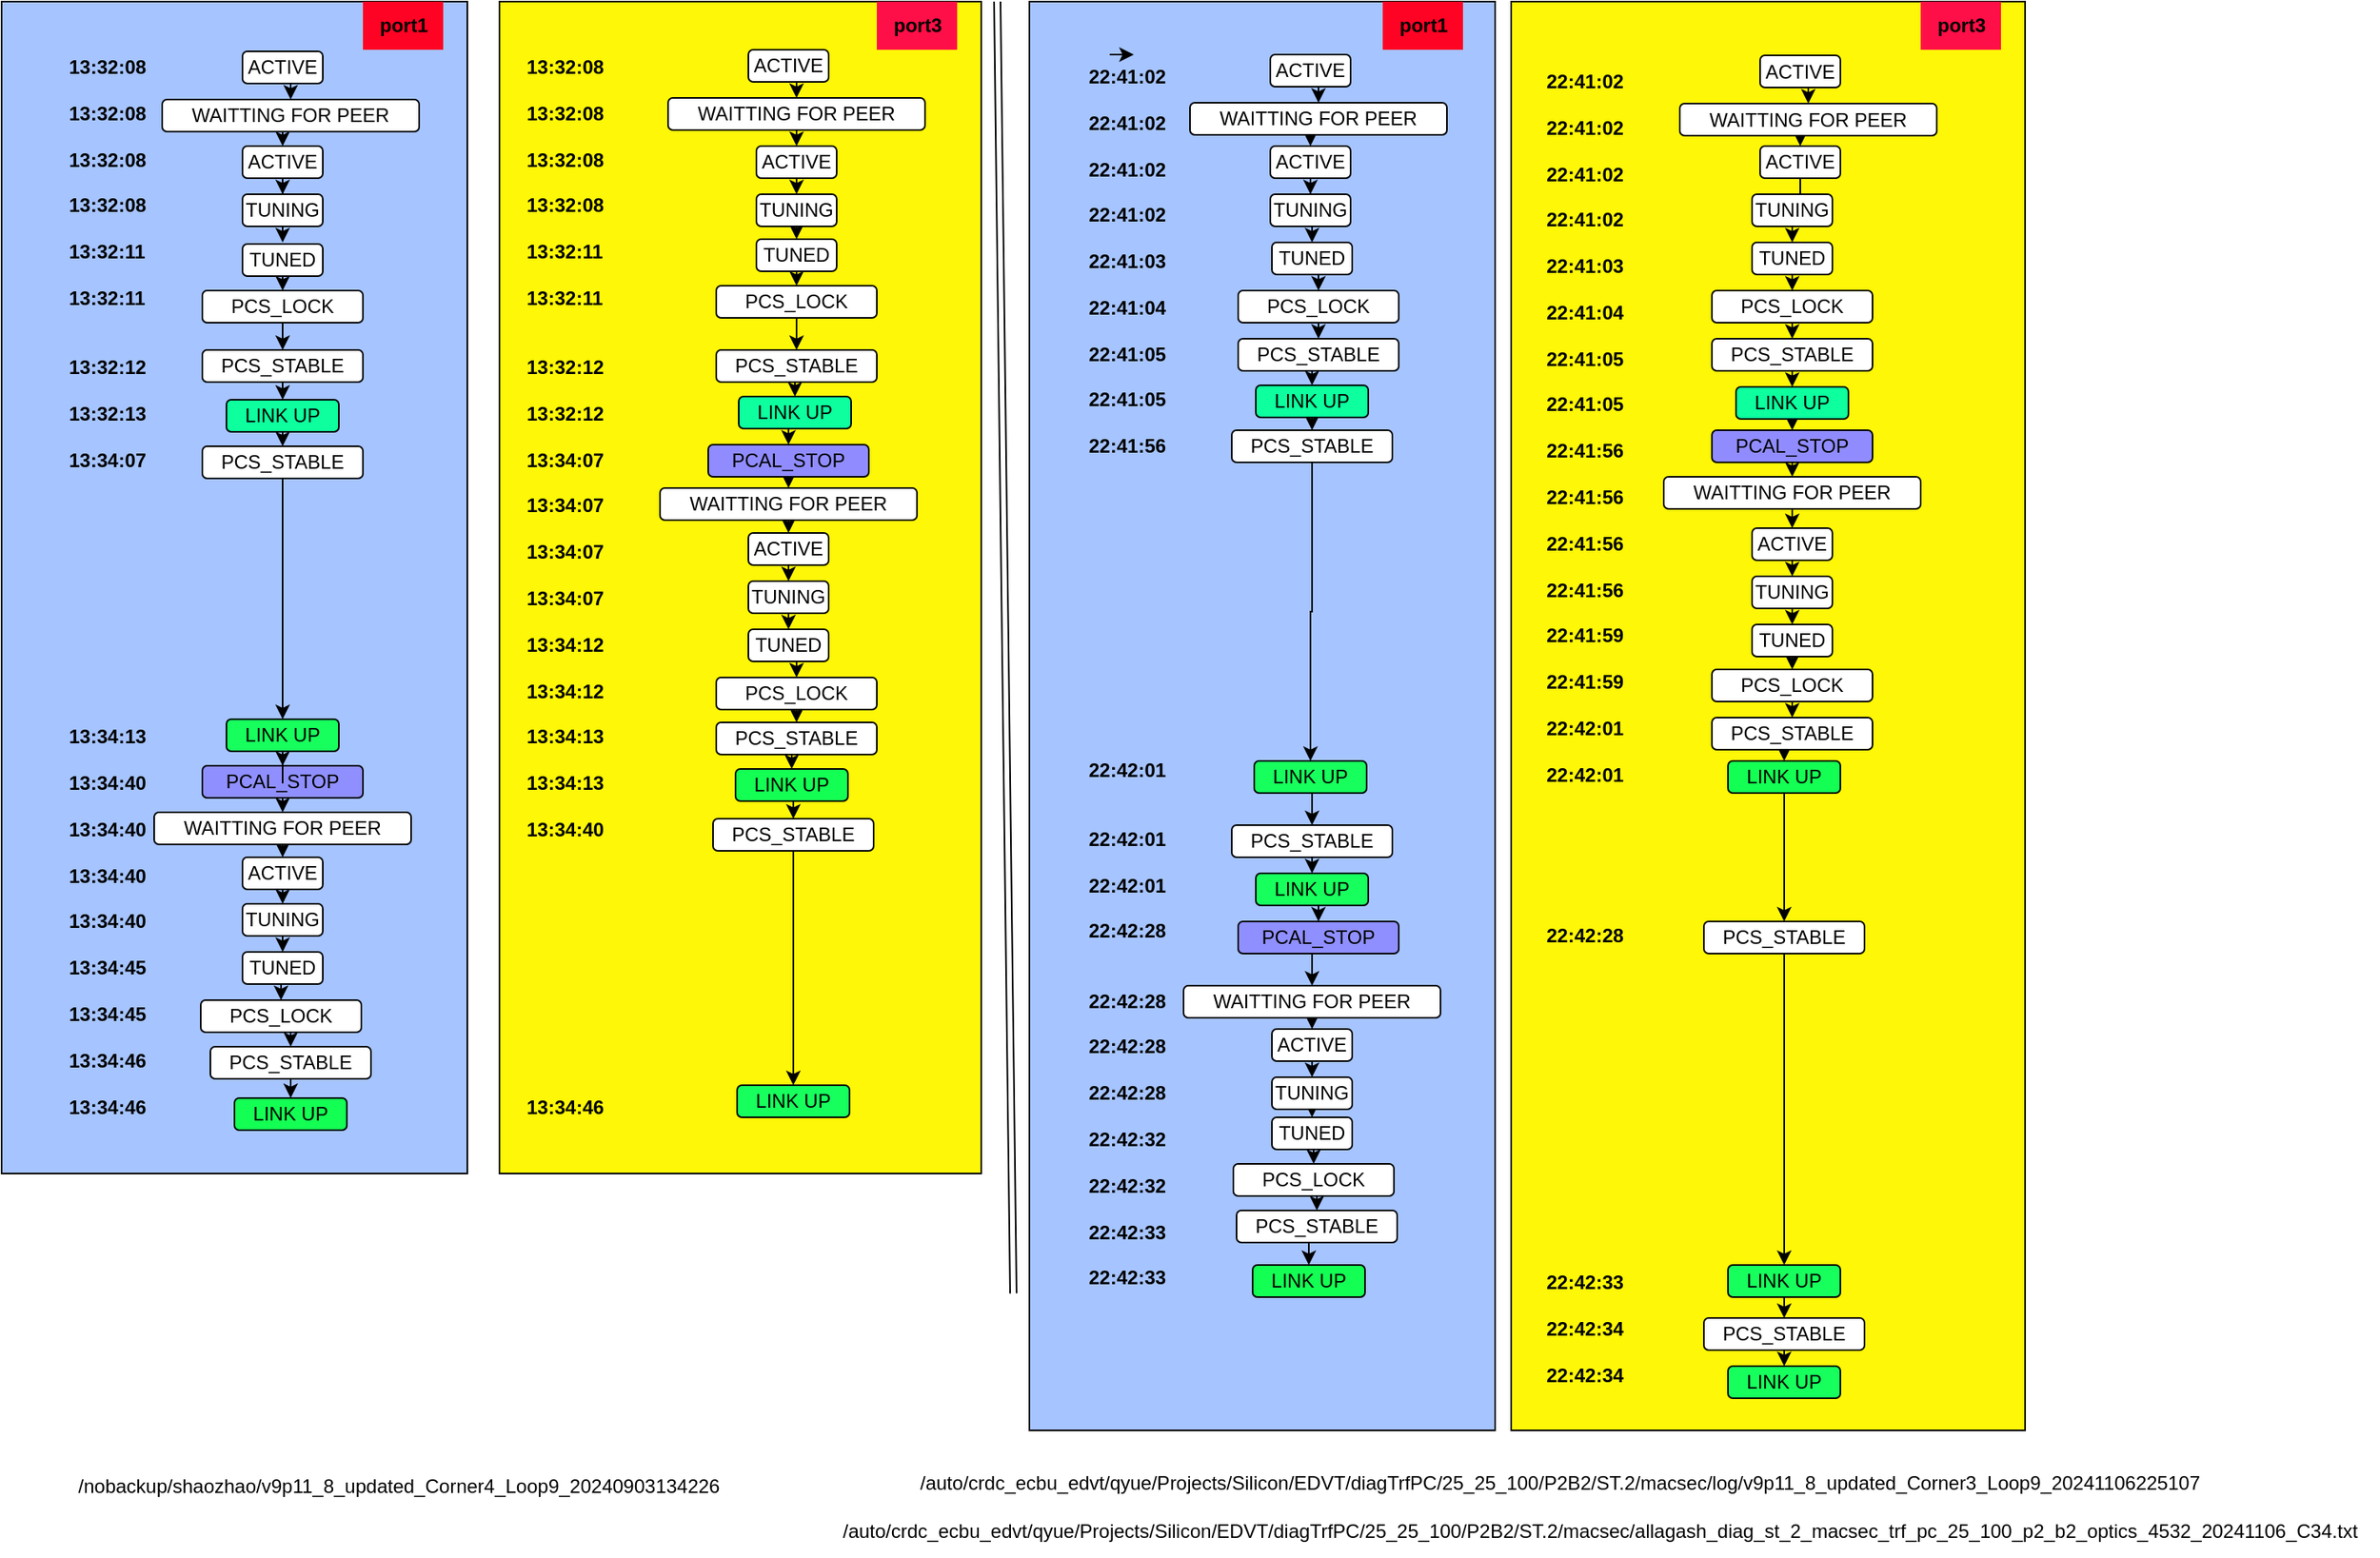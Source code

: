 <mxfile version="24.8.4">
  <diagram name="Page-1" id="fhFAsCIzdXZGrrx_TjSN">
    <mxGraphModel dx="1254" dy="592" grid="1" gridSize="10" guides="1" tooltips="1" connect="1" arrows="1" fold="1" page="1" pageScale="1" pageWidth="850" pageHeight="1100" math="0" shadow="0">
      <root>
        <mxCell id="0" />
        <mxCell id="1" parent="0" />
        <mxCell id="-c0DdPRZS2cD63ygfUqH-153" value="" style="whiteSpace=wrap;html=1;fillColor=#FFF708;" vertex="1" parent="1">
          <mxGeometry x="470" width="300" height="730" as="geometry" />
        </mxCell>
        <mxCell id="-c0DdPRZS2cD63ygfUqH-147" value="" style="whiteSpace=wrap;html=1;fillColor=#A6C4FF;" vertex="1" parent="1">
          <mxGeometry x="160" width="290" height="730" as="geometry" />
        </mxCell>
        <mxCell id="82fhSveqvJyXGWOy6nE--80" value="" style="whiteSpace=wrap;html=1;fillColor=#A6C4FF;" parent="1" vertex="1">
          <mxGeometry x="800" width="290" height="890" as="geometry" />
        </mxCell>
        <mxCell id="82fhSveqvJyXGWOy6nE--79" value="" style="whiteSpace=wrap;html=1;fillColor=#FFF708;" parent="1" vertex="1">
          <mxGeometry x="1100" width="320" height="890" as="geometry" />
        </mxCell>
        <mxCell id="82fhSveqvJyXGWOy6nE--40" style="edgeStyle=orthogonalEdgeStyle;rounded=0;orthogonalLoop=1;jettySize=auto;html=1;exitX=0.5;exitY=1;exitDx=0;exitDy=0;entryX=0.5;entryY=0;entryDx=0;entryDy=0;" parent="1" source="82fhSveqvJyXGWOy6nE--41" target="82fhSveqvJyXGWOy6nE--43" edge="1">
          <mxGeometry relative="1" as="geometry" />
        </mxCell>
        <mxCell id="82fhSveqvJyXGWOy6nE--41" value="ACTIVE" style="rounded=1;whiteSpace=wrap;html=1;" parent="1" vertex="1">
          <mxGeometry x="310" y="31" width="50" height="20" as="geometry" />
        </mxCell>
        <mxCell id="82fhSveqvJyXGWOy6nE--42" style="edgeStyle=orthogonalEdgeStyle;rounded=0;orthogonalLoop=1;jettySize=auto;html=1;exitX=0.5;exitY=1;exitDx=0;exitDy=0;entryX=0.5;entryY=0;entryDx=0;entryDy=0;" parent="1" source="82fhSveqvJyXGWOy6nE--43" target="82fhSveqvJyXGWOy6nE--45" edge="1">
          <mxGeometry relative="1" as="geometry" />
        </mxCell>
        <mxCell id="82fhSveqvJyXGWOy6nE--43" value="WAITTING FOR PEER" style="rounded=1;whiteSpace=wrap;html=1;" parent="1" vertex="1">
          <mxGeometry x="260" y="61" width="160" height="20" as="geometry" />
        </mxCell>
        <mxCell id="82fhSveqvJyXGWOy6nE--44" style="edgeStyle=orthogonalEdgeStyle;rounded=0;orthogonalLoop=1;jettySize=auto;html=1;exitX=0.5;exitY=1;exitDx=0;exitDy=0;" parent="1" source="82fhSveqvJyXGWOy6nE--45" target="82fhSveqvJyXGWOy6nE--47" edge="1">
          <mxGeometry relative="1" as="geometry" />
        </mxCell>
        <mxCell id="82fhSveqvJyXGWOy6nE--45" value="ACTIVE" style="rounded=1;whiteSpace=wrap;html=1;" parent="1" vertex="1">
          <mxGeometry x="310" y="90" width="50" height="20" as="geometry" />
        </mxCell>
        <mxCell id="82fhSveqvJyXGWOy6nE--46" style="edgeStyle=orthogonalEdgeStyle;rounded=0;orthogonalLoop=1;jettySize=auto;html=1;exitX=0.5;exitY=1;exitDx=0;exitDy=0;entryX=0.5;entryY=0;entryDx=0;entryDy=0;" parent="1" source="82fhSveqvJyXGWOy6nE--47" edge="1">
          <mxGeometry relative="1" as="geometry">
            <mxPoint x="335" y="150.0" as="targetPoint" />
          </mxGeometry>
        </mxCell>
        <mxCell id="82fhSveqvJyXGWOy6nE--47" value="TUNING" style="rounded=1;whiteSpace=wrap;html=1;" parent="1" vertex="1">
          <mxGeometry x="310" y="120" width="50" height="20" as="geometry" />
        </mxCell>
        <mxCell id="82fhSveqvJyXGWOy6nE--48" style="edgeStyle=orthogonalEdgeStyle;rounded=0;orthogonalLoop=1;jettySize=auto;html=1;exitX=0.5;exitY=1;exitDx=0;exitDy=0;entryX=0.5;entryY=0;entryDx=0;entryDy=0;" parent="1" source="82fhSveqvJyXGWOy6nE--49" target="82fhSveqvJyXGWOy6nE--51" edge="1">
          <mxGeometry relative="1" as="geometry" />
        </mxCell>
        <mxCell id="82fhSveqvJyXGWOy6nE--49" value="TUNED" style="rounded=1;whiteSpace=wrap;html=1;" parent="1" vertex="1">
          <mxGeometry x="310" y="151" width="50" height="20" as="geometry" />
        </mxCell>
        <mxCell id="82fhSveqvJyXGWOy6nE--50" style="edgeStyle=orthogonalEdgeStyle;rounded=0;orthogonalLoop=1;jettySize=auto;html=1;exitX=0.5;exitY=1;exitDx=0;exitDy=0;entryX=0.5;entryY=0;entryDx=0;entryDy=0;" parent="1" source="82fhSveqvJyXGWOy6nE--51" target="82fhSveqvJyXGWOy6nE--53" edge="1">
          <mxGeometry relative="1" as="geometry" />
        </mxCell>
        <mxCell id="82fhSveqvJyXGWOy6nE--51" value="PCS_LOCK" style="rounded=1;whiteSpace=wrap;html=1;" parent="1" vertex="1">
          <mxGeometry x="285" y="180" width="100" height="20" as="geometry" />
        </mxCell>
        <mxCell id="82fhSveqvJyXGWOy6nE--52" style="edgeStyle=orthogonalEdgeStyle;rounded=0;orthogonalLoop=1;jettySize=auto;html=1;exitX=0.5;exitY=1;exitDx=0;exitDy=0;entryX=0.5;entryY=0;entryDx=0;entryDy=0;" parent="1" source="82fhSveqvJyXGWOy6nE--53" target="82fhSveqvJyXGWOy6nE--55" edge="1">
          <mxGeometry relative="1" as="geometry" />
        </mxCell>
        <mxCell id="82fhSveqvJyXGWOy6nE--53" value="PCS_STABLE" style="rounded=1;whiteSpace=wrap;html=1;" parent="1" vertex="1">
          <mxGeometry x="285" y="217" width="100" height="20" as="geometry" />
        </mxCell>
        <mxCell id="-c0DdPRZS2cD63ygfUqH-4" style="edgeStyle=orthogonalEdgeStyle;rounded=0;orthogonalLoop=1;jettySize=auto;html=1;exitX=0.5;exitY=1;exitDx=0;exitDy=0;entryX=0.5;entryY=0;entryDx=0;entryDy=0;" edge="1" parent="1" source="82fhSveqvJyXGWOy6nE--55" target="82fhSveqvJyXGWOy6nE--73">
          <mxGeometry relative="1" as="geometry" />
        </mxCell>
        <mxCell id="82fhSveqvJyXGWOy6nE--55" value="LINK UP" style="rounded=1;whiteSpace=wrap;html=1;fillColor=#0DFF9E;" parent="1" vertex="1">
          <mxGeometry x="300" y="248" width="70" height="20" as="geometry" />
        </mxCell>
        <mxCell id="82fhSveqvJyXGWOy6nE--56" style="edgeStyle=orthogonalEdgeStyle;rounded=0;orthogonalLoop=1;jettySize=auto;html=1;exitX=0.5;exitY=1;exitDx=0;exitDy=0;entryX=0.5;entryY=0;entryDx=0;entryDy=0;" parent="1" source="82fhSveqvJyXGWOy6nE--57" target="82fhSveqvJyXGWOy6nE--59" edge="1">
          <mxGeometry relative="1" as="geometry" />
        </mxCell>
        <mxCell id="82fhSveqvJyXGWOy6nE--57" value="PCAL_STOP" style="rounded=1;whiteSpace=wrap;html=1;fillColor=#8F8FFF;" parent="1" vertex="1">
          <mxGeometry x="285" y="476" width="100" height="20" as="geometry" />
        </mxCell>
        <mxCell id="82fhSveqvJyXGWOy6nE--58" style="edgeStyle=orthogonalEdgeStyle;rounded=0;orthogonalLoop=1;jettySize=auto;html=1;exitX=0.5;exitY=1;exitDx=0;exitDy=0;entryX=0.5;entryY=0;entryDx=0;entryDy=0;" parent="1" source="82fhSveqvJyXGWOy6nE--59" target="82fhSveqvJyXGWOy6nE--61" edge="1">
          <mxGeometry relative="1" as="geometry" />
        </mxCell>
        <mxCell id="82fhSveqvJyXGWOy6nE--59" value="WAITTING FOR PEER" style="rounded=1;whiteSpace=wrap;html=1;" parent="1" vertex="1">
          <mxGeometry x="255" y="505" width="160" height="20" as="geometry" />
        </mxCell>
        <mxCell id="82fhSveqvJyXGWOy6nE--60" style="edgeStyle=orthogonalEdgeStyle;rounded=0;orthogonalLoop=1;jettySize=auto;html=1;exitX=0.5;exitY=1;exitDx=0;exitDy=0;entryX=0.5;entryY=0;entryDx=0;entryDy=0;" parent="1" source="82fhSveqvJyXGWOy6nE--61" target="82fhSveqvJyXGWOy6nE--63" edge="1">
          <mxGeometry relative="1" as="geometry" />
        </mxCell>
        <mxCell id="82fhSveqvJyXGWOy6nE--61" value="ACTIVE" style="rounded=1;whiteSpace=wrap;html=1;" parent="1" vertex="1">
          <mxGeometry x="310" y="533" width="50" height="20" as="geometry" />
        </mxCell>
        <mxCell id="82fhSveqvJyXGWOy6nE--62" style="edgeStyle=orthogonalEdgeStyle;rounded=0;orthogonalLoop=1;jettySize=auto;html=1;exitX=0.5;exitY=1;exitDx=0;exitDy=0;entryX=0.5;entryY=0;entryDx=0;entryDy=0;" parent="1" source="82fhSveqvJyXGWOy6nE--63" target="82fhSveqvJyXGWOy6nE--65" edge="1">
          <mxGeometry relative="1" as="geometry" />
        </mxCell>
        <mxCell id="82fhSveqvJyXGWOy6nE--63" value="TUNING" style="rounded=1;whiteSpace=wrap;html=1;" parent="1" vertex="1">
          <mxGeometry x="310" y="562" width="50" height="20" as="geometry" />
        </mxCell>
        <mxCell id="82fhSveqvJyXGWOy6nE--64" style="edgeStyle=orthogonalEdgeStyle;rounded=0;orthogonalLoop=1;jettySize=auto;html=1;exitX=0.5;exitY=1;exitDx=0;exitDy=0;entryX=0.5;entryY=0;entryDx=0;entryDy=0;" parent="1" source="82fhSveqvJyXGWOy6nE--65" target="82fhSveqvJyXGWOy6nE--67" edge="1">
          <mxGeometry relative="1" as="geometry" />
        </mxCell>
        <mxCell id="82fhSveqvJyXGWOy6nE--65" value="TUNED" style="rounded=1;whiteSpace=wrap;html=1;" parent="1" vertex="1">
          <mxGeometry x="310" y="592" width="50" height="20" as="geometry" />
        </mxCell>
        <mxCell id="82fhSveqvJyXGWOy6nE--66" style="edgeStyle=orthogonalEdgeStyle;rounded=0;orthogonalLoop=1;jettySize=auto;html=1;exitX=0.5;exitY=1;exitDx=0;exitDy=0;entryX=0.5;entryY=0;entryDx=0;entryDy=0;" parent="1" source="82fhSveqvJyXGWOy6nE--67" target="82fhSveqvJyXGWOy6nE--69" edge="1">
          <mxGeometry relative="1" as="geometry" />
        </mxCell>
        <mxCell id="82fhSveqvJyXGWOy6nE--67" value="PCS_LOCK" style="rounded=1;whiteSpace=wrap;html=1;" parent="1" vertex="1">
          <mxGeometry x="284" y="622" width="100" height="20" as="geometry" />
        </mxCell>
        <mxCell id="82fhSveqvJyXGWOy6nE--68" style="edgeStyle=orthogonalEdgeStyle;rounded=0;orthogonalLoop=1;jettySize=auto;html=1;exitX=0.5;exitY=1;exitDx=0;exitDy=0;entryX=0.5;entryY=0;entryDx=0;entryDy=0;" parent="1" source="82fhSveqvJyXGWOy6nE--69" target="82fhSveqvJyXGWOy6nE--71" edge="1">
          <mxGeometry relative="1" as="geometry" />
        </mxCell>
        <mxCell id="82fhSveqvJyXGWOy6nE--69" value="PCS_STABLE" style="rounded=1;whiteSpace=wrap;html=1;" parent="1" vertex="1">
          <mxGeometry x="290" y="651" width="100" height="20" as="geometry" />
        </mxCell>
        <mxCell id="82fhSveqvJyXGWOy6nE--71" value="LINK UP" style="rounded=1;whiteSpace=wrap;html=1;fillColor=#14FF53;" parent="1" vertex="1">
          <mxGeometry x="305" y="683" width="70" height="20" as="geometry" />
        </mxCell>
        <mxCell id="82fhSveqvJyXGWOy6nE--72" style="edgeStyle=orthogonalEdgeStyle;rounded=0;orthogonalLoop=1;jettySize=auto;html=1;exitX=0.5;exitY=1;exitDx=0;exitDy=0;entryX=0.5;entryY=0;entryDx=0;entryDy=0;" parent="1" source="82fhSveqvJyXGWOy6nE--73" target="82fhSveqvJyXGWOy6nE--74" edge="1">
          <mxGeometry relative="1" as="geometry" />
        </mxCell>
        <mxCell id="82fhSveqvJyXGWOy6nE--73" value="PCS_STABLE" style="rounded=1;whiteSpace=wrap;html=1;" parent="1" vertex="1">
          <mxGeometry x="285" y="277" width="100" height="20" as="geometry" />
        </mxCell>
        <mxCell id="-c0DdPRZS2cD63ygfUqH-5" style="edgeStyle=orthogonalEdgeStyle;rounded=0;orthogonalLoop=1;jettySize=auto;html=1;exitX=0.5;exitY=1;exitDx=0;exitDy=0;" edge="1" parent="1" source="82fhSveqvJyXGWOy6nE--74" target="82fhSveqvJyXGWOy6nE--57">
          <mxGeometry relative="1" as="geometry" />
        </mxCell>
        <mxCell id="82fhSveqvJyXGWOy6nE--74" value="LINK UP" style="rounded=1;whiteSpace=wrap;html=1;fillColor=#17FF5D;" parent="1" vertex="1">
          <mxGeometry x="300" y="447" width="70" height="20" as="geometry" />
        </mxCell>
        <mxCell id="82fhSveqvJyXGWOy6nE--82" value="port1" style="text;html=1;align=center;verticalAlign=middle;resizable=0;points=[];autosize=1;strokeColor=none;fillColor=#FF0324;fontStyle=1" parent="1" vertex="1">
          <mxGeometry x="385" width="50" height="30" as="geometry" />
        </mxCell>
        <mxCell id="-c0DdPRZS2cD63ygfUqH-6" style="edgeStyle=orthogonalEdgeStyle;rounded=0;orthogonalLoop=1;jettySize=auto;html=1;exitX=0.5;exitY=1;exitDx=0;exitDy=0;entryX=0.5;entryY=0;entryDx=0;entryDy=0;" edge="1" parent="1" source="-c0DdPRZS2cD63ygfUqH-7" target="-c0DdPRZS2cD63ygfUqH-9">
          <mxGeometry relative="1" as="geometry" />
        </mxCell>
        <mxCell id="-c0DdPRZS2cD63ygfUqH-7" value="ACTIVE" style="rounded=1;whiteSpace=wrap;html=1;" vertex="1" parent="1">
          <mxGeometry x="625" y="30" width="50" height="20" as="geometry" />
        </mxCell>
        <mxCell id="-c0DdPRZS2cD63ygfUqH-8" style="edgeStyle=orthogonalEdgeStyle;rounded=0;orthogonalLoop=1;jettySize=auto;html=1;exitX=0.5;exitY=1;exitDx=0;exitDy=0;entryX=0.5;entryY=0;entryDx=0;entryDy=0;" edge="1" parent="1" source="-c0DdPRZS2cD63ygfUqH-9" target="-c0DdPRZS2cD63ygfUqH-11">
          <mxGeometry relative="1" as="geometry" />
        </mxCell>
        <mxCell id="-c0DdPRZS2cD63ygfUqH-9" value="WAITTING FOR PEER" style="rounded=1;whiteSpace=wrap;html=1;" vertex="1" parent="1">
          <mxGeometry x="575" y="60" width="160" height="20" as="geometry" />
        </mxCell>
        <mxCell id="-c0DdPRZS2cD63ygfUqH-152" style="edgeStyle=orthogonalEdgeStyle;rounded=0;orthogonalLoop=1;jettySize=auto;html=1;exitX=0.5;exitY=1;exitDx=0;exitDy=0;entryX=0.5;entryY=0;entryDx=0;entryDy=0;" edge="1" parent="1" source="-c0DdPRZS2cD63ygfUqH-11" target="-c0DdPRZS2cD63ygfUqH-13">
          <mxGeometry relative="1" as="geometry" />
        </mxCell>
        <mxCell id="-c0DdPRZS2cD63ygfUqH-11" value="ACTIVE" style="rounded=1;whiteSpace=wrap;html=1;" vertex="1" parent="1">
          <mxGeometry x="630" y="90" width="50" height="20" as="geometry" />
        </mxCell>
        <mxCell id="-c0DdPRZS2cD63ygfUqH-12" style="edgeStyle=orthogonalEdgeStyle;rounded=0;orthogonalLoop=1;jettySize=auto;html=1;exitX=0.5;exitY=1;exitDx=0;exitDy=0;entryX=0.5;entryY=0;entryDx=0;entryDy=0;" edge="1" parent="1" source="-c0DdPRZS2cD63ygfUqH-13" target="-c0DdPRZS2cD63ygfUqH-15">
          <mxGeometry relative="1" as="geometry" />
        </mxCell>
        <mxCell id="-c0DdPRZS2cD63ygfUqH-13" value="TUNING" style="rounded=1;whiteSpace=wrap;html=1;" vertex="1" parent="1">
          <mxGeometry x="630" y="120" width="50" height="20" as="geometry" />
        </mxCell>
        <mxCell id="-c0DdPRZS2cD63ygfUqH-14" style="edgeStyle=orthogonalEdgeStyle;rounded=0;orthogonalLoop=1;jettySize=auto;html=1;exitX=0.5;exitY=1;exitDx=0;exitDy=0;entryX=0.5;entryY=0;entryDx=0;entryDy=0;" edge="1" parent="1" source="-c0DdPRZS2cD63ygfUqH-15" target="-c0DdPRZS2cD63ygfUqH-17">
          <mxGeometry relative="1" as="geometry" />
        </mxCell>
        <mxCell id="-c0DdPRZS2cD63ygfUqH-15" value="TUNED" style="rounded=1;whiteSpace=wrap;html=1;" vertex="1" parent="1">
          <mxGeometry x="630" y="148" width="50" height="20" as="geometry" />
        </mxCell>
        <mxCell id="-c0DdPRZS2cD63ygfUqH-16" style="edgeStyle=orthogonalEdgeStyle;rounded=0;orthogonalLoop=1;jettySize=auto;html=1;exitX=0.5;exitY=1;exitDx=0;exitDy=0;entryX=0.5;entryY=0;entryDx=0;entryDy=0;" edge="1" parent="1" source="-c0DdPRZS2cD63ygfUqH-17" target="-c0DdPRZS2cD63ygfUqH-19">
          <mxGeometry relative="1" as="geometry" />
        </mxCell>
        <mxCell id="-c0DdPRZS2cD63ygfUqH-17" value="PCS_LOCK" style="rounded=1;whiteSpace=wrap;html=1;" vertex="1" parent="1">
          <mxGeometry x="605" y="177" width="100" height="20" as="geometry" />
        </mxCell>
        <mxCell id="-c0DdPRZS2cD63ygfUqH-18" style="edgeStyle=orthogonalEdgeStyle;rounded=0;orthogonalLoop=1;jettySize=auto;html=1;exitX=0.5;exitY=1;exitDx=0;exitDy=0;entryX=0.5;entryY=0;entryDx=0;entryDy=0;" edge="1" parent="1" source="-c0DdPRZS2cD63ygfUqH-19" target="-c0DdPRZS2cD63ygfUqH-21">
          <mxGeometry relative="1" as="geometry" />
        </mxCell>
        <mxCell id="-c0DdPRZS2cD63ygfUqH-19" value="PCS_STABLE" style="rounded=1;whiteSpace=wrap;html=1;" vertex="1" parent="1">
          <mxGeometry x="605" y="217" width="100" height="20" as="geometry" />
        </mxCell>
        <mxCell id="-c0DdPRZS2cD63ygfUqH-20" style="edgeStyle=orthogonalEdgeStyle;rounded=0;orthogonalLoop=1;jettySize=auto;html=1;exitX=0.5;exitY=1;exitDx=0;exitDy=0;entryX=0.5;entryY=0;entryDx=0;entryDy=0;" edge="1" parent="1" source="-c0DdPRZS2cD63ygfUqH-21" target="-c0DdPRZS2cD63ygfUqH-23">
          <mxGeometry relative="1" as="geometry" />
        </mxCell>
        <mxCell id="-c0DdPRZS2cD63ygfUqH-21" value="LINK UP" style="rounded=1;whiteSpace=wrap;html=1;fillColor=#0DFF9E;" vertex="1" parent="1">
          <mxGeometry x="619" y="246" width="70" height="20" as="geometry" />
        </mxCell>
        <mxCell id="-c0DdPRZS2cD63ygfUqH-22" style="edgeStyle=orthogonalEdgeStyle;rounded=0;orthogonalLoop=1;jettySize=auto;html=1;exitX=0.5;exitY=1;exitDx=0;exitDy=0;entryX=0.5;entryY=0;entryDx=0;entryDy=0;" edge="1" parent="1" source="-c0DdPRZS2cD63ygfUqH-23" target="-c0DdPRZS2cD63ygfUqH-25">
          <mxGeometry relative="1" as="geometry" />
        </mxCell>
        <mxCell id="-c0DdPRZS2cD63ygfUqH-23" value="PCAL_STOP" style="rounded=1;whiteSpace=wrap;html=1;fillColor=#908CFF;" vertex="1" parent="1">
          <mxGeometry x="600" y="276" width="100" height="20" as="geometry" />
        </mxCell>
        <mxCell id="-c0DdPRZS2cD63ygfUqH-24" style="edgeStyle=orthogonalEdgeStyle;rounded=0;orthogonalLoop=1;jettySize=auto;html=1;exitX=0.5;exitY=1;exitDx=0;exitDy=0;entryX=0.5;entryY=0;entryDx=0;entryDy=0;" edge="1" parent="1" source="-c0DdPRZS2cD63ygfUqH-25" target="-c0DdPRZS2cD63ygfUqH-27">
          <mxGeometry relative="1" as="geometry" />
        </mxCell>
        <mxCell id="-c0DdPRZS2cD63ygfUqH-25" value="WAITTING FOR PEER" style="rounded=1;whiteSpace=wrap;html=1;" vertex="1" parent="1">
          <mxGeometry x="570" y="303" width="160" height="20" as="geometry" />
        </mxCell>
        <mxCell id="-c0DdPRZS2cD63ygfUqH-26" style="edgeStyle=orthogonalEdgeStyle;rounded=0;orthogonalLoop=1;jettySize=auto;html=1;exitX=0.5;exitY=1;exitDx=0;exitDy=0;entryX=0.5;entryY=0;entryDx=0;entryDy=0;" edge="1" parent="1" source="-c0DdPRZS2cD63ygfUqH-27" target="-c0DdPRZS2cD63ygfUqH-29">
          <mxGeometry relative="1" as="geometry" />
        </mxCell>
        <mxCell id="-c0DdPRZS2cD63ygfUqH-27" value="ACTIVE" style="rounded=1;whiteSpace=wrap;html=1;" vertex="1" parent="1">
          <mxGeometry x="625" y="331" width="50" height="20" as="geometry" />
        </mxCell>
        <mxCell id="-c0DdPRZS2cD63ygfUqH-28" style="edgeStyle=orthogonalEdgeStyle;rounded=0;orthogonalLoop=1;jettySize=auto;html=1;exitX=0.5;exitY=1;exitDx=0;exitDy=0;entryX=0.5;entryY=0;entryDx=0;entryDy=0;" edge="1" parent="1" source="-c0DdPRZS2cD63ygfUqH-29" target="-c0DdPRZS2cD63ygfUqH-31">
          <mxGeometry relative="1" as="geometry" />
        </mxCell>
        <mxCell id="-c0DdPRZS2cD63ygfUqH-29" value="TUNING" style="rounded=1;whiteSpace=wrap;html=1;" vertex="1" parent="1">
          <mxGeometry x="625" y="361" width="50" height="20" as="geometry" />
        </mxCell>
        <mxCell id="-c0DdPRZS2cD63ygfUqH-30" style="edgeStyle=orthogonalEdgeStyle;rounded=0;orthogonalLoop=1;jettySize=auto;html=1;exitX=0.5;exitY=1;exitDx=0;exitDy=0;entryX=0.5;entryY=0;entryDx=0;entryDy=0;" edge="1" parent="1" source="-c0DdPRZS2cD63ygfUqH-31" target="-c0DdPRZS2cD63ygfUqH-33">
          <mxGeometry relative="1" as="geometry" />
        </mxCell>
        <mxCell id="-c0DdPRZS2cD63ygfUqH-31" value="TUNED" style="rounded=1;whiteSpace=wrap;html=1;" vertex="1" parent="1">
          <mxGeometry x="625" y="391" width="50" height="20" as="geometry" />
        </mxCell>
        <mxCell id="-c0DdPRZS2cD63ygfUqH-32" style="edgeStyle=orthogonalEdgeStyle;rounded=0;orthogonalLoop=1;jettySize=auto;html=1;exitX=0.5;exitY=1;exitDx=0;exitDy=0;entryX=0.5;entryY=0;entryDx=0;entryDy=0;" edge="1" parent="1" source="-c0DdPRZS2cD63ygfUqH-33" target="-c0DdPRZS2cD63ygfUqH-35">
          <mxGeometry relative="1" as="geometry" />
        </mxCell>
        <mxCell id="-c0DdPRZS2cD63ygfUqH-33" value="PCS_LOCK" style="rounded=1;whiteSpace=wrap;html=1;" vertex="1" parent="1">
          <mxGeometry x="605" y="421" width="100" height="20" as="geometry" />
        </mxCell>
        <mxCell id="-c0DdPRZS2cD63ygfUqH-34" style="edgeStyle=orthogonalEdgeStyle;rounded=0;orthogonalLoop=1;jettySize=auto;html=1;exitX=0.5;exitY=1;exitDx=0;exitDy=0;entryX=0.5;entryY=0;entryDx=0;entryDy=0;" edge="1" parent="1" source="-c0DdPRZS2cD63ygfUqH-35" target="-c0DdPRZS2cD63ygfUqH-37">
          <mxGeometry relative="1" as="geometry" />
        </mxCell>
        <mxCell id="-c0DdPRZS2cD63ygfUqH-35" value="PCS_STABLE" style="rounded=1;whiteSpace=wrap;html=1;" vertex="1" parent="1">
          <mxGeometry x="605" y="449" width="100" height="20" as="geometry" />
        </mxCell>
        <mxCell id="-c0DdPRZS2cD63ygfUqH-36" style="edgeStyle=orthogonalEdgeStyle;rounded=0;orthogonalLoop=1;jettySize=auto;html=1;exitX=0.5;exitY=1;exitDx=0;exitDy=0;entryX=0.5;entryY=0;entryDx=0;entryDy=0;" edge="1" parent="1" source="-c0DdPRZS2cD63ygfUqH-37" target="-c0DdPRZS2cD63ygfUqH-39">
          <mxGeometry relative="1" as="geometry" />
        </mxCell>
        <mxCell id="-c0DdPRZS2cD63ygfUqH-37" value="LINK UP" style="rounded=1;whiteSpace=wrap;html=1;fillColor=#14FF53;" vertex="1" parent="1">
          <mxGeometry x="617" y="478" width="70" height="20" as="geometry" />
        </mxCell>
        <mxCell id="-c0DdPRZS2cD63ygfUqH-38" style="edgeStyle=orthogonalEdgeStyle;rounded=0;orthogonalLoop=1;jettySize=auto;html=1;exitX=0.5;exitY=1;exitDx=0;exitDy=0;entryX=0.5;entryY=0;entryDx=0;entryDy=0;" edge="1" parent="1" source="-c0DdPRZS2cD63ygfUqH-39" target="-c0DdPRZS2cD63ygfUqH-40">
          <mxGeometry relative="1" as="geometry" />
        </mxCell>
        <mxCell id="-c0DdPRZS2cD63ygfUqH-39" value="PCS_STABLE" style="rounded=1;whiteSpace=wrap;html=1;" vertex="1" parent="1">
          <mxGeometry x="603" y="509" width="100" height="20" as="geometry" />
        </mxCell>
        <mxCell id="-c0DdPRZS2cD63ygfUqH-40" value="LINK UP" style="rounded=1;whiteSpace=wrap;html=1;fillColor=#17FF5D;" vertex="1" parent="1">
          <mxGeometry x="618" y="675" width="70" height="20" as="geometry" />
        </mxCell>
        <mxCell id="-c0DdPRZS2cD63ygfUqH-41" value="port3" style="text;html=1;align=center;verticalAlign=middle;resizable=0;points=[];autosize=1;strokeColor=none;fillColor=#FF0F47;fontStyle=1" vertex="1" parent="1">
          <mxGeometry x="705" width="50" height="30" as="geometry" />
        </mxCell>
        <mxCell id="-c0DdPRZS2cD63ygfUqH-46" style="edgeStyle=orthogonalEdgeStyle;rounded=0;orthogonalLoop=1;jettySize=auto;html=1;exitX=0.5;exitY=1;exitDx=0;exitDy=0;entryX=0.5;entryY=0;entryDx=0;entryDy=0;" edge="1" parent="1" source="-c0DdPRZS2cD63ygfUqH-47" target="-c0DdPRZS2cD63ygfUqH-49">
          <mxGeometry relative="1" as="geometry" />
        </mxCell>
        <mxCell id="-c0DdPRZS2cD63ygfUqH-47" value="ACTIVE" style="rounded=1;whiteSpace=wrap;html=1;" vertex="1" parent="1">
          <mxGeometry x="950" y="33" width="50" height="20" as="geometry" />
        </mxCell>
        <mxCell id="-c0DdPRZS2cD63ygfUqH-48" style="edgeStyle=orthogonalEdgeStyle;rounded=0;orthogonalLoop=1;jettySize=auto;html=1;exitX=0.5;exitY=1;exitDx=0;exitDy=0;entryX=0.5;entryY=0;entryDx=0;entryDy=0;" edge="1" parent="1" source="-c0DdPRZS2cD63ygfUqH-49" target="-c0DdPRZS2cD63ygfUqH-51">
          <mxGeometry relative="1" as="geometry" />
        </mxCell>
        <mxCell id="-c0DdPRZS2cD63ygfUqH-49" value="WAITTING FOR PEER" style="rounded=1;whiteSpace=wrap;html=1;" vertex="1" parent="1">
          <mxGeometry x="900" y="63" width="160" height="20" as="geometry" />
        </mxCell>
        <mxCell id="-c0DdPRZS2cD63ygfUqH-50" style="edgeStyle=orthogonalEdgeStyle;rounded=0;orthogonalLoop=1;jettySize=auto;html=1;exitX=0.5;exitY=1;exitDx=0;exitDy=0;" edge="1" parent="1" source="-c0DdPRZS2cD63ygfUqH-51" target="-c0DdPRZS2cD63ygfUqH-53">
          <mxGeometry relative="1" as="geometry" />
        </mxCell>
        <mxCell id="-c0DdPRZS2cD63ygfUqH-51" value="ACTIVE" style="rounded=1;whiteSpace=wrap;html=1;" vertex="1" parent="1">
          <mxGeometry x="950" y="90" width="50" height="20" as="geometry" />
        </mxCell>
        <mxCell id="-c0DdPRZS2cD63ygfUqH-130" style="edgeStyle=orthogonalEdgeStyle;rounded=0;orthogonalLoop=1;jettySize=auto;html=1;exitX=0.5;exitY=1;exitDx=0;exitDy=0;entryX=0.5;entryY=0;entryDx=0;entryDy=0;" edge="1" parent="1" source="-c0DdPRZS2cD63ygfUqH-53" target="-c0DdPRZS2cD63ygfUqH-129">
          <mxGeometry relative="1" as="geometry" />
        </mxCell>
        <mxCell id="-c0DdPRZS2cD63ygfUqH-53" value="TUNING" style="rounded=1;whiteSpace=wrap;html=1;" vertex="1" parent="1">
          <mxGeometry x="950" y="120" width="50" height="20" as="geometry" />
        </mxCell>
        <mxCell id="-c0DdPRZS2cD63ygfUqH-56" style="edgeStyle=orthogonalEdgeStyle;rounded=0;orthogonalLoop=1;jettySize=auto;html=1;exitX=0.5;exitY=1;exitDx=0;exitDy=0;entryX=0.5;entryY=0;entryDx=0;entryDy=0;" edge="1" parent="1" source="-c0DdPRZS2cD63ygfUqH-57" target="-c0DdPRZS2cD63ygfUqH-59">
          <mxGeometry relative="1" as="geometry" />
        </mxCell>
        <mxCell id="-c0DdPRZS2cD63ygfUqH-57" value="PCS_LOCK" style="rounded=1;whiteSpace=wrap;html=1;" vertex="1" parent="1">
          <mxGeometry x="930" y="180" width="100" height="20" as="geometry" />
        </mxCell>
        <mxCell id="-c0DdPRZS2cD63ygfUqH-58" style="edgeStyle=orthogonalEdgeStyle;rounded=0;orthogonalLoop=1;jettySize=auto;html=1;exitX=0.5;exitY=1;exitDx=0;exitDy=0;entryX=0.5;entryY=0;entryDx=0;entryDy=0;" edge="1" parent="1" source="-c0DdPRZS2cD63ygfUqH-59" target="-c0DdPRZS2cD63ygfUqH-61">
          <mxGeometry relative="1" as="geometry" />
        </mxCell>
        <mxCell id="-c0DdPRZS2cD63ygfUqH-59" value="PCS_STABLE" style="rounded=1;whiteSpace=wrap;html=1;" vertex="1" parent="1">
          <mxGeometry x="930" y="210" width="100" height="20" as="geometry" />
        </mxCell>
        <mxCell id="-c0DdPRZS2cD63ygfUqH-60" style="edgeStyle=orthogonalEdgeStyle;rounded=0;orthogonalLoop=1;jettySize=auto;html=1;exitX=0.5;exitY=1;exitDx=0;exitDy=0;entryX=0.5;entryY=0;entryDx=0;entryDy=0;" edge="1" parent="1" source="-c0DdPRZS2cD63ygfUqH-61" target="-c0DdPRZS2cD63ygfUqH-78">
          <mxGeometry relative="1" as="geometry" />
        </mxCell>
        <mxCell id="-c0DdPRZS2cD63ygfUqH-61" value="LINK UP" style="rounded=1;whiteSpace=wrap;html=1;fillColor=#0DFF9E;" vertex="1" parent="1">
          <mxGeometry x="941" y="239" width="70" height="20" as="geometry" />
        </mxCell>
        <mxCell id="-c0DdPRZS2cD63ygfUqH-139" style="edgeStyle=orthogonalEdgeStyle;rounded=0;orthogonalLoop=1;jettySize=auto;html=1;exitX=0.5;exitY=1;exitDx=0;exitDy=0;entryX=0.5;entryY=0;entryDx=0;entryDy=0;" edge="1" parent="1" source="-c0DdPRZS2cD63ygfUqH-63" target="-c0DdPRZS2cD63ygfUqH-65">
          <mxGeometry relative="1" as="geometry" />
        </mxCell>
        <mxCell id="-c0DdPRZS2cD63ygfUqH-63" value="PCAL_STOP" style="rounded=1;whiteSpace=wrap;html=1;fillColor=#8F8FFF;" vertex="1" parent="1">
          <mxGeometry x="930" y="573" width="100" height="20" as="geometry" />
        </mxCell>
        <mxCell id="-c0DdPRZS2cD63ygfUqH-64" style="edgeStyle=orthogonalEdgeStyle;rounded=0;orthogonalLoop=1;jettySize=auto;html=1;exitX=0.5;exitY=1;exitDx=0;exitDy=0;entryX=0.5;entryY=0;entryDx=0;entryDy=0;" edge="1" parent="1" source="-c0DdPRZS2cD63ygfUqH-65" target="-c0DdPRZS2cD63ygfUqH-67">
          <mxGeometry relative="1" as="geometry" />
        </mxCell>
        <mxCell id="-c0DdPRZS2cD63ygfUqH-65" value="WAITTING FOR PEER" style="rounded=1;whiteSpace=wrap;html=1;" vertex="1" parent="1">
          <mxGeometry x="896" y="613" width="160" height="20" as="geometry" />
        </mxCell>
        <mxCell id="-c0DdPRZS2cD63ygfUqH-66" style="edgeStyle=orthogonalEdgeStyle;rounded=0;orthogonalLoop=1;jettySize=auto;html=1;exitX=0.5;exitY=1;exitDx=0;exitDy=0;entryX=0.5;entryY=0;entryDx=0;entryDy=0;" edge="1" parent="1" source="-c0DdPRZS2cD63ygfUqH-67" target="-c0DdPRZS2cD63ygfUqH-69">
          <mxGeometry relative="1" as="geometry" />
        </mxCell>
        <mxCell id="-c0DdPRZS2cD63ygfUqH-67" value="ACTIVE" style="rounded=1;whiteSpace=wrap;html=1;" vertex="1" parent="1">
          <mxGeometry x="951" y="640" width="50" height="20" as="geometry" />
        </mxCell>
        <mxCell id="-c0DdPRZS2cD63ygfUqH-68" style="edgeStyle=orthogonalEdgeStyle;rounded=0;orthogonalLoop=1;jettySize=auto;html=1;exitX=0.5;exitY=1;exitDx=0;exitDy=0;entryX=0.5;entryY=0;entryDx=0;entryDy=0;" edge="1" parent="1" source="-c0DdPRZS2cD63ygfUqH-69" target="-c0DdPRZS2cD63ygfUqH-71">
          <mxGeometry relative="1" as="geometry" />
        </mxCell>
        <mxCell id="-c0DdPRZS2cD63ygfUqH-69" value="TUNING" style="rounded=1;whiteSpace=wrap;html=1;" vertex="1" parent="1">
          <mxGeometry x="951" y="670" width="50" height="20" as="geometry" />
        </mxCell>
        <mxCell id="-c0DdPRZS2cD63ygfUqH-70" style="edgeStyle=orthogonalEdgeStyle;rounded=0;orthogonalLoop=1;jettySize=auto;html=1;exitX=0.5;exitY=1;exitDx=0;exitDy=0;entryX=0.5;entryY=0;entryDx=0;entryDy=0;" edge="1" parent="1" source="-c0DdPRZS2cD63ygfUqH-71" target="-c0DdPRZS2cD63ygfUqH-73">
          <mxGeometry relative="1" as="geometry" />
        </mxCell>
        <mxCell id="-c0DdPRZS2cD63ygfUqH-71" value="TUNED" style="rounded=1;whiteSpace=wrap;html=1;" vertex="1" parent="1">
          <mxGeometry x="951" y="695" width="50" height="20" as="geometry" />
        </mxCell>
        <mxCell id="-c0DdPRZS2cD63ygfUqH-72" style="edgeStyle=orthogonalEdgeStyle;rounded=0;orthogonalLoop=1;jettySize=auto;html=1;exitX=0.5;exitY=1;exitDx=0;exitDy=0;entryX=0.5;entryY=0;entryDx=0;entryDy=0;" edge="1" parent="1" source="-c0DdPRZS2cD63ygfUqH-73" target="-c0DdPRZS2cD63ygfUqH-75">
          <mxGeometry relative="1" as="geometry" />
        </mxCell>
        <mxCell id="-c0DdPRZS2cD63ygfUqH-73" value="PCS_LOCK" style="rounded=1;whiteSpace=wrap;html=1;" vertex="1" parent="1">
          <mxGeometry x="927" y="724" width="100" height="20" as="geometry" />
        </mxCell>
        <mxCell id="-c0DdPRZS2cD63ygfUqH-74" style="edgeStyle=orthogonalEdgeStyle;rounded=0;orthogonalLoop=1;jettySize=auto;html=1;exitX=0.5;exitY=1;exitDx=0;exitDy=0;entryX=0.5;entryY=0;entryDx=0;entryDy=0;" edge="1" parent="1" source="-c0DdPRZS2cD63ygfUqH-75" target="-c0DdPRZS2cD63ygfUqH-76">
          <mxGeometry relative="1" as="geometry" />
        </mxCell>
        <mxCell id="-c0DdPRZS2cD63ygfUqH-75" value="PCS_STABLE" style="rounded=1;whiteSpace=wrap;html=1;" vertex="1" parent="1">
          <mxGeometry x="929" y="753" width="100" height="20" as="geometry" />
        </mxCell>
        <mxCell id="-c0DdPRZS2cD63ygfUqH-76" value="LINK UP" style="rounded=1;whiteSpace=wrap;html=1;fillColor=#14FF53;" vertex="1" parent="1">
          <mxGeometry x="939" y="787" width="70" height="20" as="geometry" />
        </mxCell>
        <mxCell id="-c0DdPRZS2cD63ygfUqH-77" style="edgeStyle=orthogonalEdgeStyle;rounded=0;orthogonalLoop=1;jettySize=auto;html=1;exitX=0.5;exitY=1;exitDx=0;exitDy=0;entryX=0.5;entryY=0;entryDx=0;entryDy=0;" edge="1" parent="1" source="-c0DdPRZS2cD63ygfUqH-78" target="-c0DdPRZS2cD63ygfUqH-80">
          <mxGeometry relative="1" as="geometry" />
        </mxCell>
        <mxCell id="-c0DdPRZS2cD63ygfUqH-78" value="PCS_STABLE" style="rounded=1;whiteSpace=wrap;html=1;" vertex="1" parent="1">
          <mxGeometry x="926" y="267" width="100" height="20" as="geometry" />
        </mxCell>
        <mxCell id="-c0DdPRZS2cD63ygfUqH-121" style="edgeStyle=orthogonalEdgeStyle;rounded=0;orthogonalLoop=1;jettySize=auto;html=1;exitX=0.5;exitY=1;exitDx=0;exitDy=0;entryX=0.5;entryY=0;entryDx=0;entryDy=0;" edge="1" parent="1" source="-c0DdPRZS2cD63ygfUqH-80" target="-c0DdPRZS2cD63ygfUqH-119">
          <mxGeometry relative="1" as="geometry" />
        </mxCell>
        <mxCell id="-c0DdPRZS2cD63ygfUqH-80" value="LINK UP" style="rounded=1;whiteSpace=wrap;html=1;fillColor=#17FF5D;" vertex="1" parent="1">
          <mxGeometry x="940" y="473" width="70" height="20" as="geometry" />
        </mxCell>
        <mxCell id="-c0DdPRZS2cD63ygfUqH-81" value="port1" style="text;html=1;align=center;verticalAlign=middle;resizable=0;points=[];autosize=1;strokeColor=none;fillColor=#FF0324;fontStyle=1" vertex="1" parent="1">
          <mxGeometry x="1020" width="50" height="30" as="geometry" />
        </mxCell>
        <mxCell id="-c0DdPRZS2cD63ygfUqH-82" style="edgeStyle=orthogonalEdgeStyle;rounded=0;orthogonalLoop=1;jettySize=auto;html=1;exitX=0.5;exitY=1;exitDx=0;exitDy=0;entryX=0.5;entryY=0;entryDx=0;entryDy=0;" edge="1" parent="1" source="-c0DdPRZS2cD63ygfUqH-83" target="-c0DdPRZS2cD63ygfUqH-85">
          <mxGeometry relative="1" as="geometry" />
        </mxCell>
        <mxCell id="-c0DdPRZS2cD63ygfUqH-83" value="ACTIVE" style="rounded=1;whiteSpace=wrap;html=1;" vertex="1" parent="1">
          <mxGeometry x="1255" y="33.5" width="50" height="20" as="geometry" />
        </mxCell>
        <mxCell id="-c0DdPRZS2cD63ygfUqH-84" style="edgeStyle=orthogonalEdgeStyle;rounded=0;orthogonalLoop=1;jettySize=auto;html=1;exitX=0.5;exitY=1;exitDx=0;exitDy=0;entryX=0.5;entryY=0;entryDx=0;entryDy=0;" edge="1" parent="1" source="-c0DdPRZS2cD63ygfUqH-85" target="-c0DdPRZS2cD63ygfUqH-87">
          <mxGeometry relative="1" as="geometry" />
        </mxCell>
        <mxCell id="-c0DdPRZS2cD63ygfUqH-85" value="WAITTING FOR PEER" style="rounded=1;whiteSpace=wrap;html=1;" vertex="1" parent="1">
          <mxGeometry x="1205" y="63.5" width="160" height="20" as="geometry" />
        </mxCell>
        <mxCell id="-c0DdPRZS2cD63ygfUqH-86" style="edgeStyle=orthogonalEdgeStyle;rounded=0;orthogonalLoop=1;jettySize=auto;html=1;exitX=0.5;exitY=1;exitDx=0;exitDy=0;" edge="1" parent="1" source="-c0DdPRZS2cD63ygfUqH-87" target="-c0DdPRZS2cD63ygfUqH-89">
          <mxGeometry relative="1" as="geometry" />
        </mxCell>
        <mxCell id="-c0DdPRZS2cD63ygfUqH-87" value="ACTIVE" style="rounded=1;whiteSpace=wrap;html=1;" vertex="1" parent="1">
          <mxGeometry x="1255" y="90" width="50" height="20" as="geometry" />
        </mxCell>
        <mxCell id="-c0DdPRZS2cD63ygfUqH-88" style="edgeStyle=orthogonalEdgeStyle;rounded=0;orthogonalLoop=1;jettySize=auto;html=1;exitX=0.5;exitY=1;exitDx=0;exitDy=0;entryX=0.5;entryY=0;entryDx=0;entryDy=0;" edge="1" parent="1" source="-c0DdPRZS2cD63ygfUqH-89" target="-c0DdPRZS2cD63ygfUqH-91">
          <mxGeometry relative="1" as="geometry" />
        </mxCell>
        <mxCell id="-c0DdPRZS2cD63ygfUqH-89" value="TUNING" style="rounded=1;whiteSpace=wrap;html=1;" vertex="1" parent="1">
          <mxGeometry x="1250" y="120" width="50" height="20" as="geometry" />
        </mxCell>
        <mxCell id="-c0DdPRZS2cD63ygfUqH-90" style="edgeStyle=orthogonalEdgeStyle;rounded=0;orthogonalLoop=1;jettySize=auto;html=1;exitX=0.5;exitY=1;exitDx=0;exitDy=0;entryX=0.5;entryY=0;entryDx=0;entryDy=0;" edge="1" parent="1" source="-c0DdPRZS2cD63ygfUqH-91" target="-c0DdPRZS2cD63ygfUqH-93">
          <mxGeometry relative="1" as="geometry" />
        </mxCell>
        <mxCell id="-c0DdPRZS2cD63ygfUqH-91" value="TUNED" style="rounded=1;whiteSpace=wrap;html=1;" vertex="1" parent="1">
          <mxGeometry x="1250" y="150" width="50" height="20" as="geometry" />
        </mxCell>
        <mxCell id="-c0DdPRZS2cD63ygfUqH-92" style="edgeStyle=orthogonalEdgeStyle;rounded=0;orthogonalLoop=1;jettySize=auto;html=1;exitX=0.5;exitY=1;exitDx=0;exitDy=0;entryX=0.5;entryY=0;entryDx=0;entryDy=0;" edge="1" parent="1" source="-c0DdPRZS2cD63ygfUqH-93" target="-c0DdPRZS2cD63ygfUqH-95">
          <mxGeometry relative="1" as="geometry" />
        </mxCell>
        <mxCell id="-c0DdPRZS2cD63ygfUqH-93" value="PCS_LOCK" style="rounded=1;whiteSpace=wrap;html=1;" vertex="1" parent="1">
          <mxGeometry x="1225" y="180" width="100" height="20" as="geometry" />
        </mxCell>
        <mxCell id="-c0DdPRZS2cD63ygfUqH-94" style="edgeStyle=orthogonalEdgeStyle;rounded=0;orthogonalLoop=1;jettySize=auto;html=1;exitX=0.5;exitY=1;exitDx=0;exitDy=0;entryX=0.5;entryY=0;entryDx=0;entryDy=0;" edge="1" parent="1" source="-c0DdPRZS2cD63ygfUqH-95" target="-c0DdPRZS2cD63ygfUqH-97">
          <mxGeometry relative="1" as="geometry" />
        </mxCell>
        <mxCell id="-c0DdPRZS2cD63ygfUqH-95" value="PCS_STABLE" style="rounded=1;whiteSpace=wrap;html=1;" vertex="1" parent="1">
          <mxGeometry x="1225" y="210" width="100" height="20" as="geometry" />
        </mxCell>
        <mxCell id="-c0DdPRZS2cD63ygfUqH-96" style="edgeStyle=orthogonalEdgeStyle;rounded=0;orthogonalLoop=1;jettySize=auto;html=1;exitX=0.5;exitY=1;exitDx=0;exitDy=0;entryX=0.5;entryY=0;entryDx=0;entryDy=0;" edge="1" parent="1" source="-c0DdPRZS2cD63ygfUqH-97" target="-c0DdPRZS2cD63ygfUqH-99">
          <mxGeometry relative="1" as="geometry" />
        </mxCell>
        <mxCell id="-c0DdPRZS2cD63ygfUqH-97" value="LINK UP" style="rounded=1;whiteSpace=wrap;html=1;fillColor=#0DFF9E;" vertex="1" parent="1">
          <mxGeometry x="1240" y="240" width="70" height="20" as="geometry" />
        </mxCell>
        <mxCell id="-c0DdPRZS2cD63ygfUqH-98" style="edgeStyle=orthogonalEdgeStyle;rounded=0;orthogonalLoop=1;jettySize=auto;html=1;exitX=0.5;exitY=1;exitDx=0;exitDy=0;entryX=0.5;entryY=0;entryDx=0;entryDy=0;" edge="1" parent="1" source="-c0DdPRZS2cD63ygfUqH-99" target="-c0DdPRZS2cD63ygfUqH-101">
          <mxGeometry relative="1" as="geometry" />
        </mxCell>
        <mxCell id="-c0DdPRZS2cD63ygfUqH-99" value="PCAL_STOP" style="rounded=1;whiteSpace=wrap;html=1;fillColor=#908CFF;" vertex="1" parent="1">
          <mxGeometry x="1225" y="267" width="100" height="20" as="geometry" />
        </mxCell>
        <mxCell id="-c0DdPRZS2cD63ygfUqH-100" style="edgeStyle=orthogonalEdgeStyle;rounded=0;orthogonalLoop=1;jettySize=auto;html=1;exitX=0.5;exitY=1;exitDx=0;exitDy=0;entryX=0.5;entryY=0;entryDx=0;entryDy=0;" edge="1" parent="1" source="-c0DdPRZS2cD63ygfUqH-101" target="-c0DdPRZS2cD63ygfUqH-103">
          <mxGeometry relative="1" as="geometry" />
        </mxCell>
        <mxCell id="-c0DdPRZS2cD63ygfUqH-101" value="WAITTING FOR PEER" style="rounded=1;whiteSpace=wrap;html=1;" vertex="1" parent="1">
          <mxGeometry x="1195" y="296" width="160" height="20" as="geometry" />
        </mxCell>
        <mxCell id="-c0DdPRZS2cD63ygfUqH-102" style="edgeStyle=orthogonalEdgeStyle;rounded=0;orthogonalLoop=1;jettySize=auto;html=1;exitX=0.5;exitY=1;exitDx=0;exitDy=0;entryX=0.5;entryY=0;entryDx=0;entryDy=0;" edge="1" parent="1" source="-c0DdPRZS2cD63ygfUqH-103" target="-c0DdPRZS2cD63ygfUqH-105">
          <mxGeometry relative="1" as="geometry" />
        </mxCell>
        <mxCell id="-c0DdPRZS2cD63ygfUqH-103" value="ACTIVE" style="rounded=1;whiteSpace=wrap;html=1;" vertex="1" parent="1">
          <mxGeometry x="1250" y="328" width="50" height="20" as="geometry" />
        </mxCell>
        <mxCell id="-c0DdPRZS2cD63ygfUqH-104" style="edgeStyle=orthogonalEdgeStyle;rounded=0;orthogonalLoop=1;jettySize=auto;html=1;exitX=0.5;exitY=1;exitDx=0;exitDy=0;entryX=0.5;entryY=0;entryDx=0;entryDy=0;" edge="1" parent="1" source="-c0DdPRZS2cD63ygfUqH-105" target="-c0DdPRZS2cD63ygfUqH-107">
          <mxGeometry relative="1" as="geometry" />
        </mxCell>
        <mxCell id="-c0DdPRZS2cD63ygfUqH-105" value="TUNING" style="rounded=1;whiteSpace=wrap;html=1;" vertex="1" parent="1">
          <mxGeometry x="1250" y="358" width="50" height="20" as="geometry" />
        </mxCell>
        <mxCell id="-c0DdPRZS2cD63ygfUqH-106" style="edgeStyle=orthogonalEdgeStyle;rounded=0;orthogonalLoop=1;jettySize=auto;html=1;exitX=0.5;exitY=1;exitDx=0;exitDy=0;entryX=0.5;entryY=0;entryDx=0;entryDy=0;" edge="1" parent="1" source="-c0DdPRZS2cD63ygfUqH-107" target="-c0DdPRZS2cD63ygfUqH-109">
          <mxGeometry relative="1" as="geometry" />
        </mxCell>
        <mxCell id="-c0DdPRZS2cD63ygfUqH-107" value="TUNED" style="rounded=1;whiteSpace=wrap;html=1;" vertex="1" parent="1">
          <mxGeometry x="1250" y="388" width="50" height="20" as="geometry" />
        </mxCell>
        <mxCell id="-c0DdPRZS2cD63ygfUqH-108" style="edgeStyle=orthogonalEdgeStyle;rounded=0;orthogonalLoop=1;jettySize=auto;html=1;exitX=0.5;exitY=1;exitDx=0;exitDy=0;entryX=0.5;entryY=0;entryDx=0;entryDy=0;" edge="1" parent="1" source="-c0DdPRZS2cD63ygfUqH-109" target="-c0DdPRZS2cD63ygfUqH-111">
          <mxGeometry relative="1" as="geometry" />
        </mxCell>
        <mxCell id="-c0DdPRZS2cD63ygfUqH-109" value="PCS_LOCK" style="rounded=1;whiteSpace=wrap;html=1;" vertex="1" parent="1">
          <mxGeometry x="1225" y="416" width="100" height="20" as="geometry" />
        </mxCell>
        <mxCell id="-c0DdPRZS2cD63ygfUqH-110" style="edgeStyle=orthogonalEdgeStyle;rounded=0;orthogonalLoop=1;jettySize=auto;html=1;exitX=0.5;exitY=1;exitDx=0;exitDy=0;entryX=0.5;entryY=0;entryDx=0;entryDy=0;" edge="1" parent="1" source="-c0DdPRZS2cD63ygfUqH-111" target="-c0DdPRZS2cD63ygfUqH-113">
          <mxGeometry relative="1" as="geometry" />
        </mxCell>
        <mxCell id="-c0DdPRZS2cD63ygfUqH-111" value="PCS_STABLE" style="rounded=1;whiteSpace=wrap;html=1;" vertex="1" parent="1">
          <mxGeometry x="1225" y="446" width="100" height="20" as="geometry" />
        </mxCell>
        <mxCell id="-c0DdPRZS2cD63ygfUqH-112" style="edgeStyle=orthogonalEdgeStyle;rounded=0;orthogonalLoop=1;jettySize=auto;html=1;exitX=0.5;exitY=1;exitDx=0;exitDy=0;entryX=0.5;entryY=0;entryDx=0;entryDy=0;" edge="1" parent="1" source="-c0DdPRZS2cD63ygfUqH-113" target="-c0DdPRZS2cD63ygfUqH-115">
          <mxGeometry relative="1" as="geometry" />
        </mxCell>
        <mxCell id="-c0DdPRZS2cD63ygfUqH-113" value="LINK UP" style="rounded=1;whiteSpace=wrap;html=1;fillColor=#14FF53;" vertex="1" parent="1">
          <mxGeometry x="1235" y="473" width="70" height="20" as="geometry" />
        </mxCell>
        <mxCell id="-c0DdPRZS2cD63ygfUqH-114" style="edgeStyle=orthogonalEdgeStyle;rounded=0;orthogonalLoop=1;jettySize=auto;html=1;exitX=0.5;exitY=1;exitDx=0;exitDy=0;entryX=0.5;entryY=0;entryDx=0;entryDy=0;" edge="1" parent="1" source="-c0DdPRZS2cD63ygfUqH-115" target="-c0DdPRZS2cD63ygfUqH-116">
          <mxGeometry relative="1" as="geometry" />
        </mxCell>
        <mxCell id="-c0DdPRZS2cD63ygfUqH-115" value="PCS_STABLE" style="rounded=1;whiteSpace=wrap;html=1;" vertex="1" parent="1">
          <mxGeometry x="1220" y="573" width="100" height="20" as="geometry" />
        </mxCell>
        <mxCell id="-c0DdPRZS2cD63ygfUqH-145" style="edgeStyle=orthogonalEdgeStyle;rounded=0;orthogonalLoop=1;jettySize=auto;html=1;exitX=0.5;exitY=1;exitDx=0;exitDy=0;entryX=0.5;entryY=0;entryDx=0;entryDy=0;" edge="1" parent="1" source="-c0DdPRZS2cD63ygfUqH-116" target="-c0DdPRZS2cD63ygfUqH-136">
          <mxGeometry relative="1" as="geometry" />
        </mxCell>
        <mxCell id="-c0DdPRZS2cD63ygfUqH-116" value="LINK UP" style="rounded=1;whiteSpace=wrap;html=1;fillColor=#17FF5D;" vertex="1" parent="1">
          <mxGeometry x="1235" y="787" width="70" height="20" as="geometry" />
        </mxCell>
        <mxCell id="-c0DdPRZS2cD63ygfUqH-117" value="port3" style="text;html=1;align=center;verticalAlign=middle;resizable=0;points=[];autosize=1;strokeColor=none;fillColor=#FF0F47;fontStyle=1" vertex="1" parent="1">
          <mxGeometry x="1355" width="50" height="30" as="geometry" />
        </mxCell>
        <mxCell id="-c0DdPRZS2cD63ygfUqH-118" style="edgeStyle=orthogonalEdgeStyle;rounded=0;orthogonalLoop=1;jettySize=auto;html=1;exitX=0.5;exitY=1;exitDx=0;exitDy=0;entryX=0.5;entryY=0;entryDx=0;entryDy=0;" edge="1" parent="1" source="-c0DdPRZS2cD63ygfUqH-119" target="-c0DdPRZS2cD63ygfUqH-120">
          <mxGeometry relative="1" as="geometry" />
        </mxCell>
        <mxCell id="-c0DdPRZS2cD63ygfUqH-119" value="PCS_STABLE" style="rounded=1;whiteSpace=wrap;html=1;" vertex="1" parent="1">
          <mxGeometry x="926" y="513" width="100" height="20" as="geometry" />
        </mxCell>
        <mxCell id="-c0DdPRZS2cD63ygfUqH-138" style="edgeStyle=orthogonalEdgeStyle;rounded=0;orthogonalLoop=1;jettySize=auto;html=1;exitX=0.5;exitY=1;exitDx=0;exitDy=0;entryX=0.5;entryY=0;entryDx=0;entryDy=0;" edge="1" parent="1" source="-c0DdPRZS2cD63ygfUqH-120" target="-c0DdPRZS2cD63ygfUqH-63">
          <mxGeometry relative="1" as="geometry" />
        </mxCell>
        <mxCell id="-c0DdPRZS2cD63ygfUqH-120" value="LINK UP" style="rounded=1;whiteSpace=wrap;html=1;fillColor=#17FF5D;" vertex="1" parent="1">
          <mxGeometry x="941" y="543" width="70" height="20" as="geometry" />
        </mxCell>
        <mxCell id="-c0DdPRZS2cD63ygfUqH-124" value="" style="shape=link;html=1;rounded=0;" edge="1" parent="1">
          <mxGeometry width="100" relative="1" as="geometry">
            <mxPoint x="780" as="sourcePoint" />
            <mxPoint x="790" y="804.706" as="targetPoint" />
          </mxGeometry>
        </mxCell>
        <mxCell id="-c0DdPRZS2cD63ygfUqH-125" value="22:41:02 &#xa;&#xa;22:41:02&#xa;&#xa;22:41:02&#xa;&#xa;22:41:02&#xa;&#xa;22:41:03&#xa;&#xa;22:41:04 &#xa;&#xa;22:41:05&#xa;&#xa;22:41:05 &#xa;&#xa;22:41:56&#xa;&#xa;&#xa;&#xa;&#xa;&#xa;&#xa;&#xa;&#xa;&#xa;&#xa;&#xa;&#xa;&#xa;22:42:01&#xa; &#xa;&#xa;22:42:01&#xa;&#xa;22:42:01&#xa;&#xa;22:42:28&#xa; &#xa;&#xa;22:42:28&#xa;&#xa;22:42:28&#xa;&#xa;22:42:28&#xa;&#xa;22:42:32&#xa;&#xa;22:42:32 &#xa;&#xa;22:42:33&#xa;&#xa;22:42:33" style="text;whiteSpace=wrap;fontStyle=1" vertex="1" parent="1">
          <mxGeometry x="835" y="33" width="60" height="650" as="geometry" />
        </mxCell>
        <mxCell id="-c0DdPRZS2cD63ygfUqH-131" style="edgeStyle=orthogonalEdgeStyle;rounded=0;orthogonalLoop=1;jettySize=auto;html=1;exitX=0.5;exitY=1;exitDx=0;exitDy=0;entryX=0.5;entryY=0;entryDx=0;entryDy=0;" edge="1" parent="1" source="-c0DdPRZS2cD63ygfUqH-129" target="-c0DdPRZS2cD63ygfUqH-57">
          <mxGeometry relative="1" as="geometry" />
        </mxCell>
        <mxCell id="-c0DdPRZS2cD63ygfUqH-129" value="TUNED" style="rounded=1;whiteSpace=wrap;html=1;" vertex="1" parent="1">
          <mxGeometry x="951" y="150" width="50" height="20" as="geometry" />
        </mxCell>
        <mxCell id="-c0DdPRZS2cD63ygfUqH-135" style="edgeStyle=orthogonalEdgeStyle;rounded=0;orthogonalLoop=1;jettySize=auto;html=1;exitX=0.5;exitY=1;exitDx=0;exitDy=0;entryX=0.5;entryY=0;entryDx=0;entryDy=0;" edge="1" parent="1" source="-c0DdPRZS2cD63ygfUqH-136" target="-c0DdPRZS2cD63ygfUqH-137">
          <mxGeometry relative="1" as="geometry" />
        </mxCell>
        <mxCell id="-c0DdPRZS2cD63ygfUqH-136" value="PCS_STABLE" style="rounded=1;whiteSpace=wrap;html=1;" vertex="1" parent="1">
          <mxGeometry x="1220" y="820" width="100" height="20" as="geometry" />
        </mxCell>
        <mxCell id="-c0DdPRZS2cD63ygfUqH-137" value="LINK UP" style="rounded=1;whiteSpace=wrap;html=1;fillColor=#17FF5D;" vertex="1" parent="1">
          <mxGeometry x="1235" y="850" width="70" height="20" as="geometry" />
        </mxCell>
        <mxCell id="-c0DdPRZS2cD63ygfUqH-141" value="22:41:02 &#xa;&#xa;22:41:02&#xa;&#xa;22:41:02&#xa;&#xa;22:41:02&#xa;&#xa;22:41:03&#xa;&#xa;22:41:04 &#xa;&#xa;22:41:05&#xa;&#xa;22:41:05 &#xa;&#xa;22:41:56 &#xa;&#xa;22:41:56&#xa;&#xa;22:41:56&#xa;&#xa;22:41:56&#xa;&#xa;22:41:59&#xa;&#xa;22:41:59 &#xa;&#xa;22:42:01&#xa;&#xa;22:42:01&#xa;&#xa;&#xa;&#xa;&#xa;&#xa;&#xa;22:42:28&#xa;&#xa;&#xa;&#xa;&#xa;&#xa;&#xa;&#xa;&#xa;&#xa;&#xa;&#xa;&#xa;&#xa;&#xa;22:42:33 &#xa;&#xa;22:42:34&#xa;&#xa;22:42:34" style="text;whiteSpace=wrap;fontStyle=1" vertex="1" parent="1">
          <mxGeometry x="1120" y="36" width="80" height="860" as="geometry" />
        </mxCell>
        <mxCell id="-c0DdPRZS2cD63ygfUqH-146" style="edgeStyle=orthogonalEdgeStyle;rounded=0;orthogonalLoop=1;jettySize=auto;html=1;exitX=0.25;exitY=0;exitDx=0;exitDy=0;entryX=0.5;entryY=0;entryDx=0;entryDy=0;" edge="1" parent="1" source="-c0DdPRZS2cD63ygfUqH-125" target="-c0DdPRZS2cD63ygfUqH-125">
          <mxGeometry relative="1" as="geometry" />
        </mxCell>
        <mxCell id="-c0DdPRZS2cD63ygfUqH-148" value="13:32:08 &#xa;&#xa;13:32:08&#xa;&#xa;13:32:08&#xa;&#xa;13:32:08&#xa;&#xa;13:32:11&#xa;&#xa;13:32:11 &#xa;&#xa;&#xa;13:32:12&#xa;&#xa;13:32:13 &#xa;&#xa;13:34:07&#xa;&#xa;&#xa;&#xa;&#xa;&#xa;&#xa;&#xa;&#xa;&#xa;&#xa;&#xa;13:34:13&#xa;&#xa;13:34:40 &#xa;&#xa;13:34:40&#xa;&#xa;13:34:40&#xa;&#xa;13:34:40&#xa;&#xa;13:34:45&#xa;&#xa;13:34:45 &#xa;&#xa;13:34:46&#xa;&#xa;13:34:46" style="text;whiteSpace=wrap;fontStyle=1" vertex="1" parent="1">
          <mxGeometry x="200" y="27" width="80" height="770" as="geometry" />
        </mxCell>
        <mxCell id="-c0DdPRZS2cD63ygfUqH-150" value="13:32:08 &#xa;&#xa;13:32:08&#xa;&#xa;13:32:08&#xa;&#xa;13:32:08&#xa;&#xa;13:32:11&#xa;&#xa;13:32:11  &#xa;&#xa;&#xa;13:32:12&#xa;&#xa;13:32:12&#xa;&#xa;13:34:07 &#xa;&#xa;13:34:07&#xa;&#xa;13:34:07&#xa;&#xa;13:34:07&#xa;&#xa;13:34:12&#xa;&#xa;13:34:12 &#xa;&#xa;13:34:13&#xa;&#xa;13:34:13 &#xa;&#xa;13:34:40&#xa;&#xa;&#xa;&#xa;&#xa;&#xa;&#xa;&#xa;&#xa;&#xa;&#xa;&#xa;13:34:46" style="text;whiteSpace=wrap;fontStyle=1" vertex="1" parent="1">
          <mxGeometry x="485" y="27" width="90" height="770" as="geometry" />
        </mxCell>
        <mxCell id="-c0DdPRZS2cD63ygfUqH-154" value="/nobackup/shaozhao/v9p11_8_updated_Corner4_Loop9_20240903134226" style="text;html=1;align=center;verticalAlign=middle;resizable=0;points=[];autosize=1;strokeColor=none;fillColor=none;" vertex="1" parent="1">
          <mxGeometry x="197" y="910" width="420" height="30" as="geometry" />
        </mxCell>
        <mxCell id="-c0DdPRZS2cD63ygfUqH-155" value="/auto/crdc_ecbu_edvt/qyue/Projects/Silicon/EDVT/diagTrfPC/25_25_100/P2B2/ST.2/macsec/log/v9p11_8_updated_Corner3_Loop9_20241106225107" style="text;html=1;align=center;verticalAlign=middle;resizable=0;points=[];autosize=1;strokeColor=none;fillColor=none;" vertex="1" parent="1">
          <mxGeometry x="720" y="908" width="820" height="30" as="geometry" />
        </mxCell>
        <mxCell id="-c0DdPRZS2cD63ygfUqH-157" value="/auto/crdc_ecbu_edvt/qyue/Projects/Silicon/EDVT/diagTrfPC/25_25_100/P2B2/ST.2/macsec/allagash_diag_st_2_macsec_trf_pc_25_100_p2_b2_optics_4532_20241106_C34.txt" style="text;html=1;align=center;verticalAlign=middle;resizable=0;points=[];autosize=1;strokeColor=none;fillColor=none;" vertex="1" parent="1">
          <mxGeometry x="670" y="938" width="970" height="30" as="geometry" />
        </mxCell>
      </root>
    </mxGraphModel>
  </diagram>
</mxfile>
